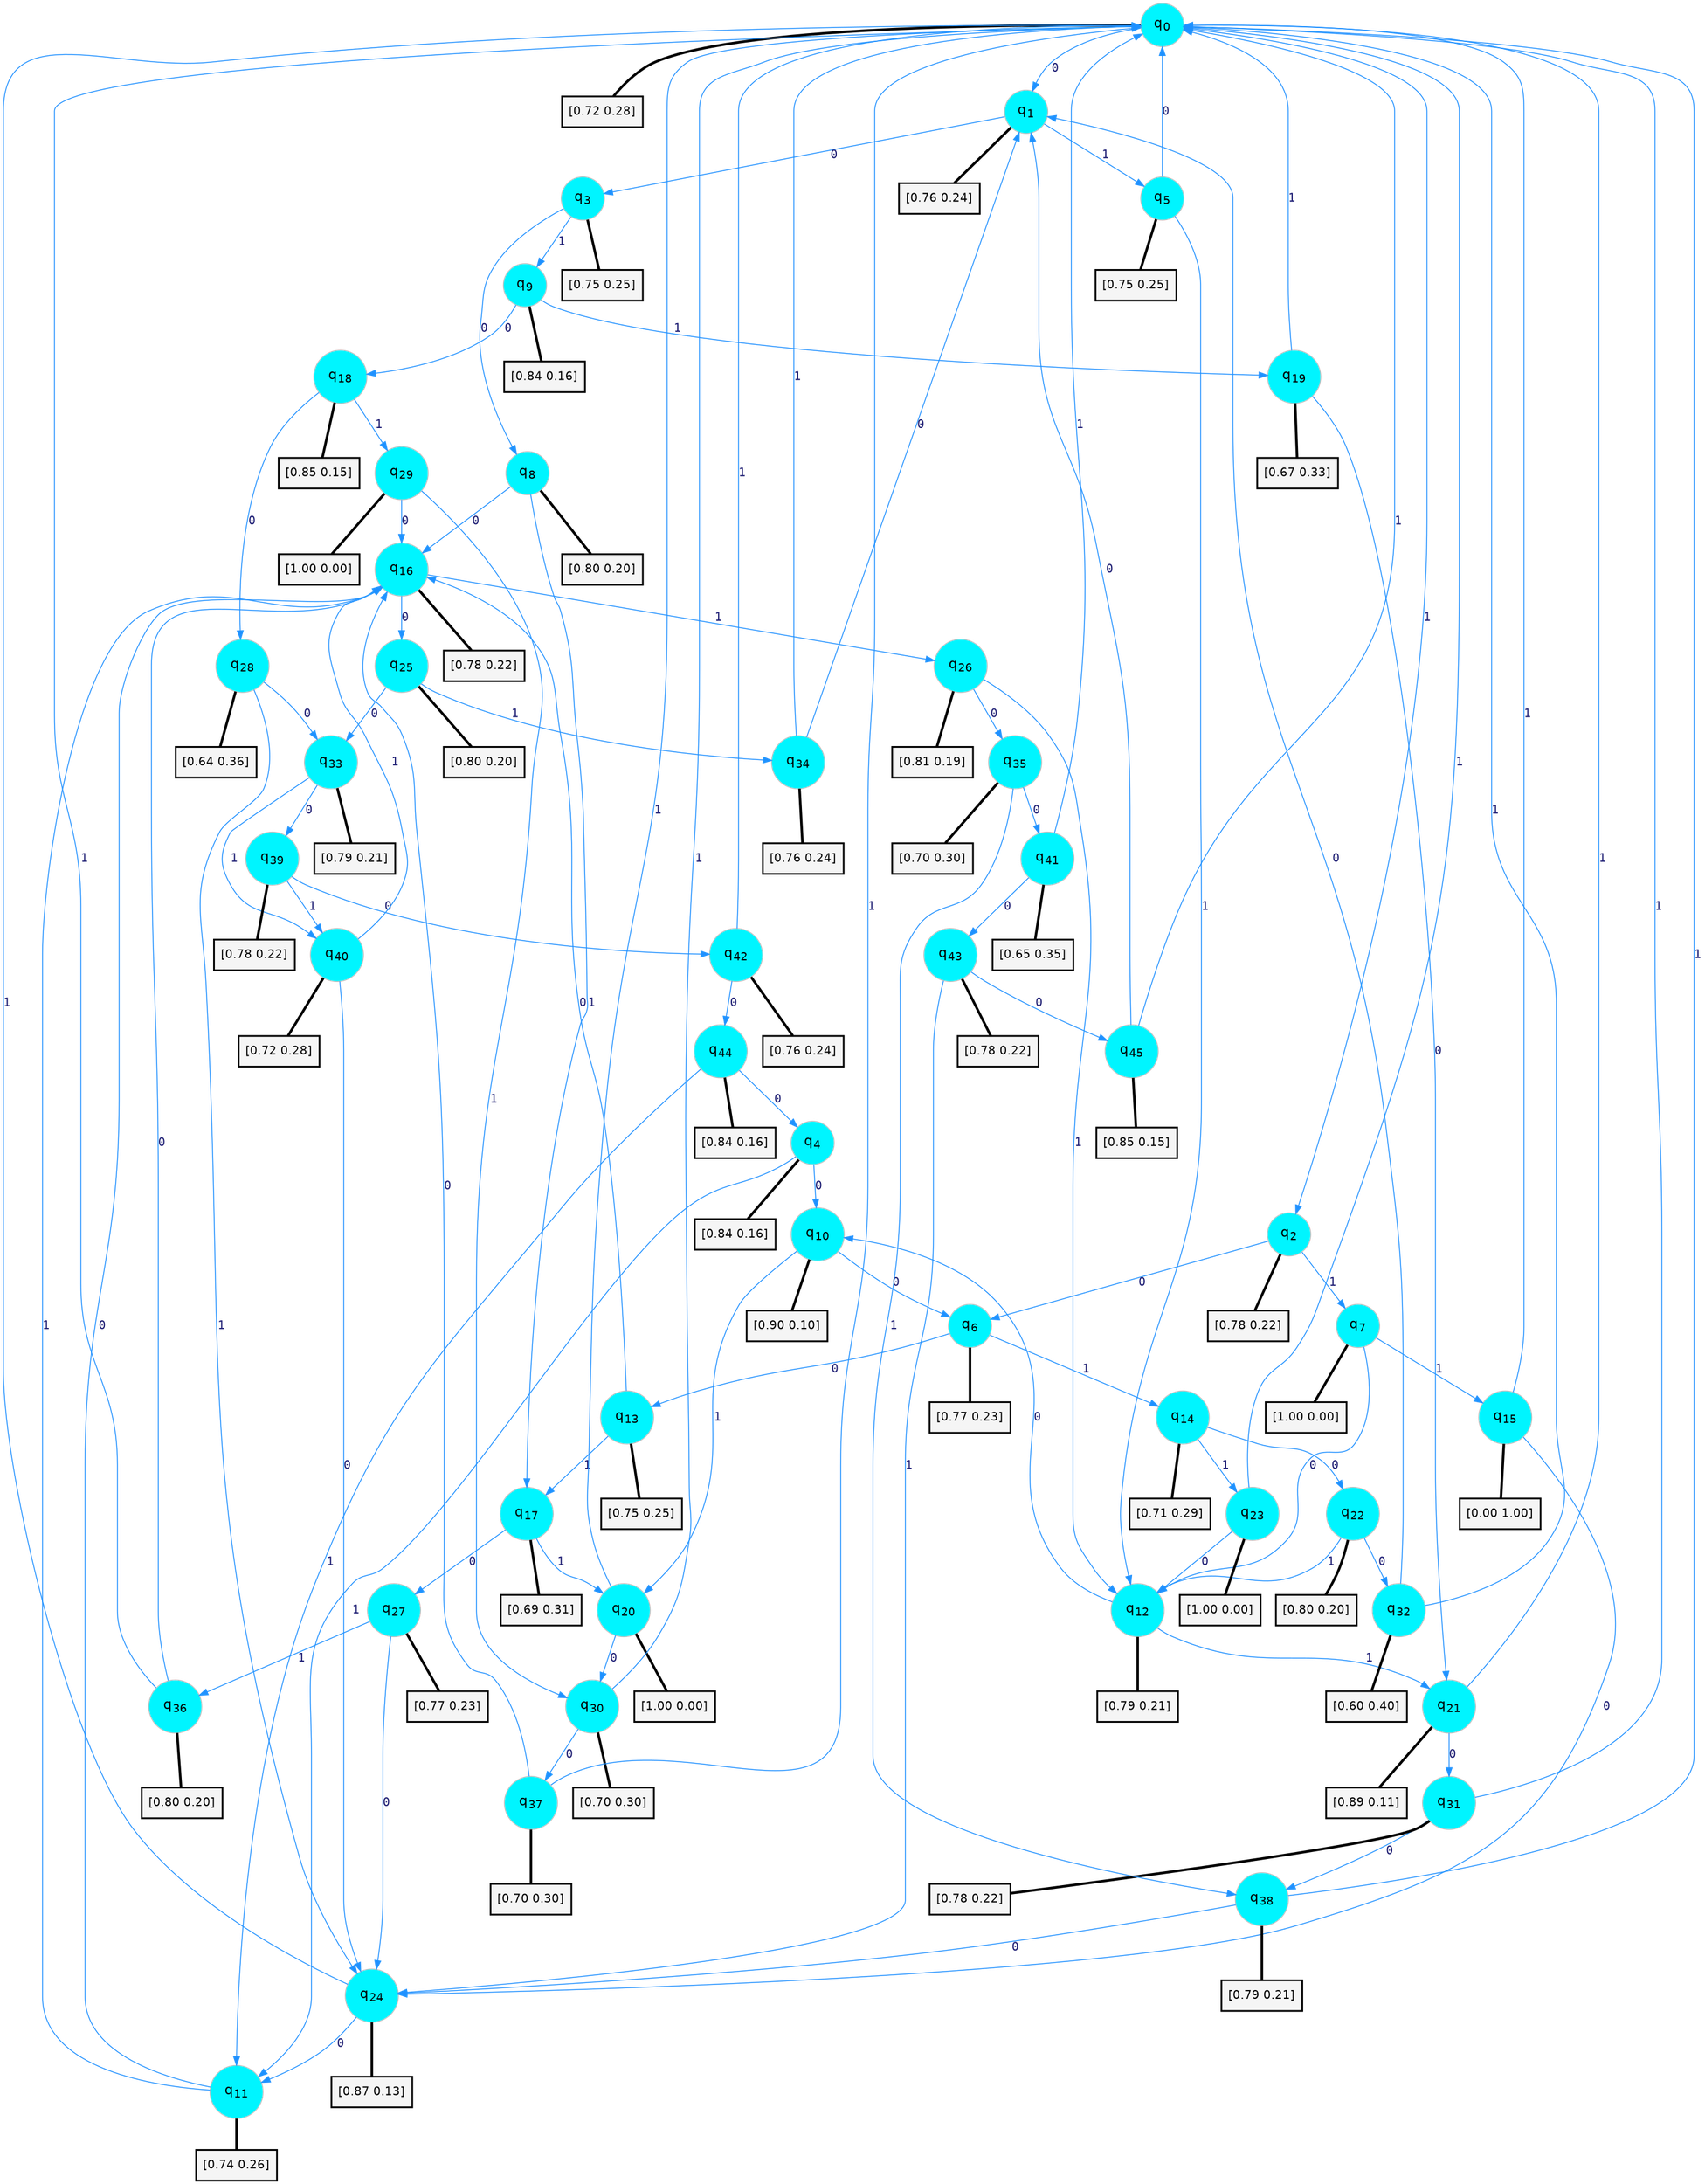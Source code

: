 digraph G {
graph [
bgcolor=transparent, dpi=300, rankdir=TD, size="40,25"];
node [
color=gray, fillcolor=turquoise1, fontcolor=black, fontname=Helvetica, fontsize=16, fontweight=bold, shape=circle, style=filled];
edge [
arrowsize=1, color=dodgerblue1, fontcolor=midnightblue, fontname=courier, fontweight=bold, penwidth=1, style=solid, weight=20];
0[label=<q<SUB>0</SUB>>];
1[label=<q<SUB>1</SUB>>];
2[label=<q<SUB>2</SUB>>];
3[label=<q<SUB>3</SUB>>];
4[label=<q<SUB>4</SUB>>];
5[label=<q<SUB>5</SUB>>];
6[label=<q<SUB>6</SUB>>];
7[label=<q<SUB>7</SUB>>];
8[label=<q<SUB>8</SUB>>];
9[label=<q<SUB>9</SUB>>];
10[label=<q<SUB>10</SUB>>];
11[label=<q<SUB>11</SUB>>];
12[label=<q<SUB>12</SUB>>];
13[label=<q<SUB>13</SUB>>];
14[label=<q<SUB>14</SUB>>];
15[label=<q<SUB>15</SUB>>];
16[label=<q<SUB>16</SUB>>];
17[label=<q<SUB>17</SUB>>];
18[label=<q<SUB>18</SUB>>];
19[label=<q<SUB>19</SUB>>];
20[label=<q<SUB>20</SUB>>];
21[label=<q<SUB>21</SUB>>];
22[label=<q<SUB>22</SUB>>];
23[label=<q<SUB>23</SUB>>];
24[label=<q<SUB>24</SUB>>];
25[label=<q<SUB>25</SUB>>];
26[label=<q<SUB>26</SUB>>];
27[label=<q<SUB>27</SUB>>];
28[label=<q<SUB>28</SUB>>];
29[label=<q<SUB>29</SUB>>];
30[label=<q<SUB>30</SUB>>];
31[label=<q<SUB>31</SUB>>];
32[label=<q<SUB>32</SUB>>];
33[label=<q<SUB>33</SUB>>];
34[label=<q<SUB>34</SUB>>];
35[label=<q<SUB>35</SUB>>];
36[label=<q<SUB>36</SUB>>];
37[label=<q<SUB>37</SUB>>];
38[label=<q<SUB>38</SUB>>];
39[label=<q<SUB>39</SUB>>];
40[label=<q<SUB>40</SUB>>];
41[label=<q<SUB>41</SUB>>];
42[label=<q<SUB>42</SUB>>];
43[label=<q<SUB>43</SUB>>];
44[label=<q<SUB>44</SUB>>];
45[label=<q<SUB>45</SUB>>];
46[label="[0.72 0.28]", shape=box,fontcolor=black, fontname=Helvetica, fontsize=14, penwidth=2, fillcolor=whitesmoke,color=black];
47[label="[0.76 0.24]", shape=box,fontcolor=black, fontname=Helvetica, fontsize=14, penwidth=2, fillcolor=whitesmoke,color=black];
48[label="[0.78 0.22]", shape=box,fontcolor=black, fontname=Helvetica, fontsize=14, penwidth=2, fillcolor=whitesmoke,color=black];
49[label="[0.75 0.25]", shape=box,fontcolor=black, fontname=Helvetica, fontsize=14, penwidth=2, fillcolor=whitesmoke,color=black];
50[label="[0.84 0.16]", shape=box,fontcolor=black, fontname=Helvetica, fontsize=14, penwidth=2, fillcolor=whitesmoke,color=black];
51[label="[0.75 0.25]", shape=box,fontcolor=black, fontname=Helvetica, fontsize=14, penwidth=2, fillcolor=whitesmoke,color=black];
52[label="[0.77 0.23]", shape=box,fontcolor=black, fontname=Helvetica, fontsize=14, penwidth=2, fillcolor=whitesmoke,color=black];
53[label="[1.00 0.00]", shape=box,fontcolor=black, fontname=Helvetica, fontsize=14, penwidth=2, fillcolor=whitesmoke,color=black];
54[label="[0.80 0.20]", shape=box,fontcolor=black, fontname=Helvetica, fontsize=14, penwidth=2, fillcolor=whitesmoke,color=black];
55[label="[0.84 0.16]", shape=box,fontcolor=black, fontname=Helvetica, fontsize=14, penwidth=2, fillcolor=whitesmoke,color=black];
56[label="[0.90 0.10]", shape=box,fontcolor=black, fontname=Helvetica, fontsize=14, penwidth=2, fillcolor=whitesmoke,color=black];
57[label="[0.74 0.26]", shape=box,fontcolor=black, fontname=Helvetica, fontsize=14, penwidth=2, fillcolor=whitesmoke,color=black];
58[label="[0.79 0.21]", shape=box,fontcolor=black, fontname=Helvetica, fontsize=14, penwidth=2, fillcolor=whitesmoke,color=black];
59[label="[0.75 0.25]", shape=box,fontcolor=black, fontname=Helvetica, fontsize=14, penwidth=2, fillcolor=whitesmoke,color=black];
60[label="[0.71 0.29]", shape=box,fontcolor=black, fontname=Helvetica, fontsize=14, penwidth=2, fillcolor=whitesmoke,color=black];
61[label="[0.00 1.00]", shape=box,fontcolor=black, fontname=Helvetica, fontsize=14, penwidth=2, fillcolor=whitesmoke,color=black];
62[label="[0.78 0.22]", shape=box,fontcolor=black, fontname=Helvetica, fontsize=14, penwidth=2, fillcolor=whitesmoke,color=black];
63[label="[0.69 0.31]", shape=box,fontcolor=black, fontname=Helvetica, fontsize=14, penwidth=2, fillcolor=whitesmoke,color=black];
64[label="[0.85 0.15]", shape=box,fontcolor=black, fontname=Helvetica, fontsize=14, penwidth=2, fillcolor=whitesmoke,color=black];
65[label="[0.67 0.33]", shape=box,fontcolor=black, fontname=Helvetica, fontsize=14, penwidth=2, fillcolor=whitesmoke,color=black];
66[label="[1.00 0.00]", shape=box,fontcolor=black, fontname=Helvetica, fontsize=14, penwidth=2, fillcolor=whitesmoke,color=black];
67[label="[0.89 0.11]", shape=box,fontcolor=black, fontname=Helvetica, fontsize=14, penwidth=2, fillcolor=whitesmoke,color=black];
68[label="[0.80 0.20]", shape=box,fontcolor=black, fontname=Helvetica, fontsize=14, penwidth=2, fillcolor=whitesmoke,color=black];
69[label="[1.00 0.00]", shape=box,fontcolor=black, fontname=Helvetica, fontsize=14, penwidth=2, fillcolor=whitesmoke,color=black];
70[label="[0.87 0.13]", shape=box,fontcolor=black, fontname=Helvetica, fontsize=14, penwidth=2, fillcolor=whitesmoke,color=black];
71[label="[0.80 0.20]", shape=box,fontcolor=black, fontname=Helvetica, fontsize=14, penwidth=2, fillcolor=whitesmoke,color=black];
72[label="[0.81 0.19]", shape=box,fontcolor=black, fontname=Helvetica, fontsize=14, penwidth=2, fillcolor=whitesmoke,color=black];
73[label="[0.77 0.23]", shape=box,fontcolor=black, fontname=Helvetica, fontsize=14, penwidth=2, fillcolor=whitesmoke,color=black];
74[label="[0.64 0.36]", shape=box,fontcolor=black, fontname=Helvetica, fontsize=14, penwidth=2, fillcolor=whitesmoke,color=black];
75[label="[1.00 0.00]", shape=box,fontcolor=black, fontname=Helvetica, fontsize=14, penwidth=2, fillcolor=whitesmoke,color=black];
76[label="[0.70 0.30]", shape=box,fontcolor=black, fontname=Helvetica, fontsize=14, penwidth=2, fillcolor=whitesmoke,color=black];
77[label="[0.78 0.22]", shape=box,fontcolor=black, fontname=Helvetica, fontsize=14, penwidth=2, fillcolor=whitesmoke,color=black];
78[label="[0.60 0.40]", shape=box,fontcolor=black, fontname=Helvetica, fontsize=14, penwidth=2, fillcolor=whitesmoke,color=black];
79[label="[0.79 0.21]", shape=box,fontcolor=black, fontname=Helvetica, fontsize=14, penwidth=2, fillcolor=whitesmoke,color=black];
80[label="[0.76 0.24]", shape=box,fontcolor=black, fontname=Helvetica, fontsize=14, penwidth=2, fillcolor=whitesmoke,color=black];
81[label="[0.70 0.30]", shape=box,fontcolor=black, fontname=Helvetica, fontsize=14, penwidth=2, fillcolor=whitesmoke,color=black];
82[label="[0.80 0.20]", shape=box,fontcolor=black, fontname=Helvetica, fontsize=14, penwidth=2, fillcolor=whitesmoke,color=black];
83[label="[0.70 0.30]", shape=box,fontcolor=black, fontname=Helvetica, fontsize=14, penwidth=2, fillcolor=whitesmoke,color=black];
84[label="[0.79 0.21]", shape=box,fontcolor=black, fontname=Helvetica, fontsize=14, penwidth=2, fillcolor=whitesmoke,color=black];
85[label="[0.78 0.22]", shape=box,fontcolor=black, fontname=Helvetica, fontsize=14, penwidth=2, fillcolor=whitesmoke,color=black];
86[label="[0.72 0.28]", shape=box,fontcolor=black, fontname=Helvetica, fontsize=14, penwidth=2, fillcolor=whitesmoke,color=black];
87[label="[0.65 0.35]", shape=box,fontcolor=black, fontname=Helvetica, fontsize=14, penwidth=2, fillcolor=whitesmoke,color=black];
88[label="[0.76 0.24]", shape=box,fontcolor=black, fontname=Helvetica, fontsize=14, penwidth=2, fillcolor=whitesmoke,color=black];
89[label="[0.78 0.22]", shape=box,fontcolor=black, fontname=Helvetica, fontsize=14, penwidth=2, fillcolor=whitesmoke,color=black];
90[label="[0.84 0.16]", shape=box,fontcolor=black, fontname=Helvetica, fontsize=14, penwidth=2, fillcolor=whitesmoke,color=black];
91[label="[0.85 0.15]", shape=box,fontcolor=black, fontname=Helvetica, fontsize=14, penwidth=2, fillcolor=whitesmoke,color=black];
0->1 [label=0];
0->2 [label=1];
0->46 [arrowhead=none, penwidth=3,color=black];
1->3 [label=0];
1->5 [label=1];
1->47 [arrowhead=none, penwidth=3,color=black];
2->6 [label=0];
2->7 [label=1];
2->48 [arrowhead=none, penwidth=3,color=black];
3->8 [label=0];
3->9 [label=1];
3->49 [arrowhead=none, penwidth=3,color=black];
4->10 [label=0];
4->11 [label=1];
4->50 [arrowhead=none, penwidth=3,color=black];
5->0 [label=0];
5->12 [label=1];
5->51 [arrowhead=none, penwidth=3,color=black];
6->13 [label=0];
6->14 [label=1];
6->52 [arrowhead=none, penwidth=3,color=black];
7->12 [label=0];
7->15 [label=1];
7->53 [arrowhead=none, penwidth=3,color=black];
8->16 [label=0];
8->17 [label=1];
8->54 [arrowhead=none, penwidth=3,color=black];
9->18 [label=0];
9->19 [label=1];
9->55 [arrowhead=none, penwidth=3,color=black];
10->6 [label=0];
10->20 [label=1];
10->56 [arrowhead=none, penwidth=3,color=black];
11->16 [label=0];
11->16 [label=1];
11->57 [arrowhead=none, penwidth=3,color=black];
12->10 [label=0];
12->21 [label=1];
12->58 [arrowhead=none, penwidth=3,color=black];
13->16 [label=0];
13->17 [label=1];
13->59 [arrowhead=none, penwidth=3,color=black];
14->22 [label=0];
14->23 [label=1];
14->60 [arrowhead=none, penwidth=3,color=black];
15->24 [label=0];
15->0 [label=1];
15->61 [arrowhead=none, penwidth=3,color=black];
16->25 [label=0];
16->26 [label=1];
16->62 [arrowhead=none, penwidth=3,color=black];
17->27 [label=0];
17->20 [label=1];
17->63 [arrowhead=none, penwidth=3,color=black];
18->28 [label=0];
18->29 [label=1];
18->64 [arrowhead=none, penwidth=3,color=black];
19->21 [label=0];
19->0 [label=1];
19->65 [arrowhead=none, penwidth=3,color=black];
20->30 [label=0];
20->0 [label=1];
20->66 [arrowhead=none, penwidth=3,color=black];
21->31 [label=0];
21->0 [label=1];
21->67 [arrowhead=none, penwidth=3,color=black];
22->32 [label=0];
22->12 [label=1];
22->68 [arrowhead=none, penwidth=3,color=black];
23->12 [label=0];
23->0 [label=1];
23->69 [arrowhead=none, penwidth=3,color=black];
24->11 [label=0];
24->0 [label=1];
24->70 [arrowhead=none, penwidth=3,color=black];
25->33 [label=0];
25->34 [label=1];
25->71 [arrowhead=none, penwidth=3,color=black];
26->35 [label=0];
26->12 [label=1];
26->72 [arrowhead=none, penwidth=3,color=black];
27->24 [label=0];
27->36 [label=1];
27->73 [arrowhead=none, penwidth=3,color=black];
28->33 [label=0];
28->24 [label=1];
28->74 [arrowhead=none, penwidth=3,color=black];
29->16 [label=0];
29->30 [label=1];
29->75 [arrowhead=none, penwidth=3,color=black];
30->37 [label=0];
30->0 [label=1];
30->76 [arrowhead=none, penwidth=3,color=black];
31->38 [label=0];
31->0 [label=1];
31->77 [arrowhead=none, penwidth=3,color=black];
32->1 [label=0];
32->0 [label=1];
32->78 [arrowhead=none, penwidth=3,color=black];
33->39 [label=0];
33->40 [label=1];
33->79 [arrowhead=none, penwidth=3,color=black];
34->1 [label=0];
34->0 [label=1];
34->80 [arrowhead=none, penwidth=3,color=black];
35->41 [label=0];
35->38 [label=1];
35->81 [arrowhead=none, penwidth=3,color=black];
36->16 [label=0];
36->0 [label=1];
36->82 [arrowhead=none, penwidth=3,color=black];
37->16 [label=0];
37->0 [label=1];
37->83 [arrowhead=none, penwidth=3,color=black];
38->24 [label=0];
38->0 [label=1];
38->84 [arrowhead=none, penwidth=3,color=black];
39->42 [label=0];
39->40 [label=1];
39->85 [arrowhead=none, penwidth=3,color=black];
40->24 [label=0];
40->16 [label=1];
40->86 [arrowhead=none, penwidth=3,color=black];
41->43 [label=0];
41->0 [label=1];
41->87 [arrowhead=none, penwidth=3,color=black];
42->44 [label=0];
42->0 [label=1];
42->88 [arrowhead=none, penwidth=3,color=black];
43->45 [label=0];
43->24 [label=1];
43->89 [arrowhead=none, penwidth=3,color=black];
44->4 [label=0];
44->11 [label=1];
44->90 [arrowhead=none, penwidth=3,color=black];
45->1 [label=0];
45->0 [label=1];
45->91 [arrowhead=none, penwidth=3,color=black];
}
